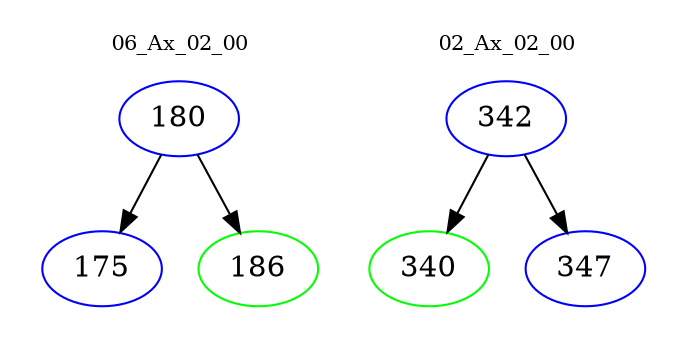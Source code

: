 digraph{
subgraph cluster_0 {
color = white
label = "06_Ax_02_00";
fontsize=10;
T0_180 [label="180", color="blue"]
T0_180 -> T0_175 [color="black"]
T0_175 [label="175", color="blue"]
T0_180 -> T0_186 [color="black"]
T0_186 [label="186", color="green"]
}
subgraph cluster_1 {
color = white
label = "02_Ax_02_00";
fontsize=10;
T1_342 [label="342", color="blue"]
T1_342 -> T1_340 [color="black"]
T1_340 [label="340", color="green"]
T1_342 -> T1_347 [color="black"]
T1_347 [label="347", color="blue"]
}
}
